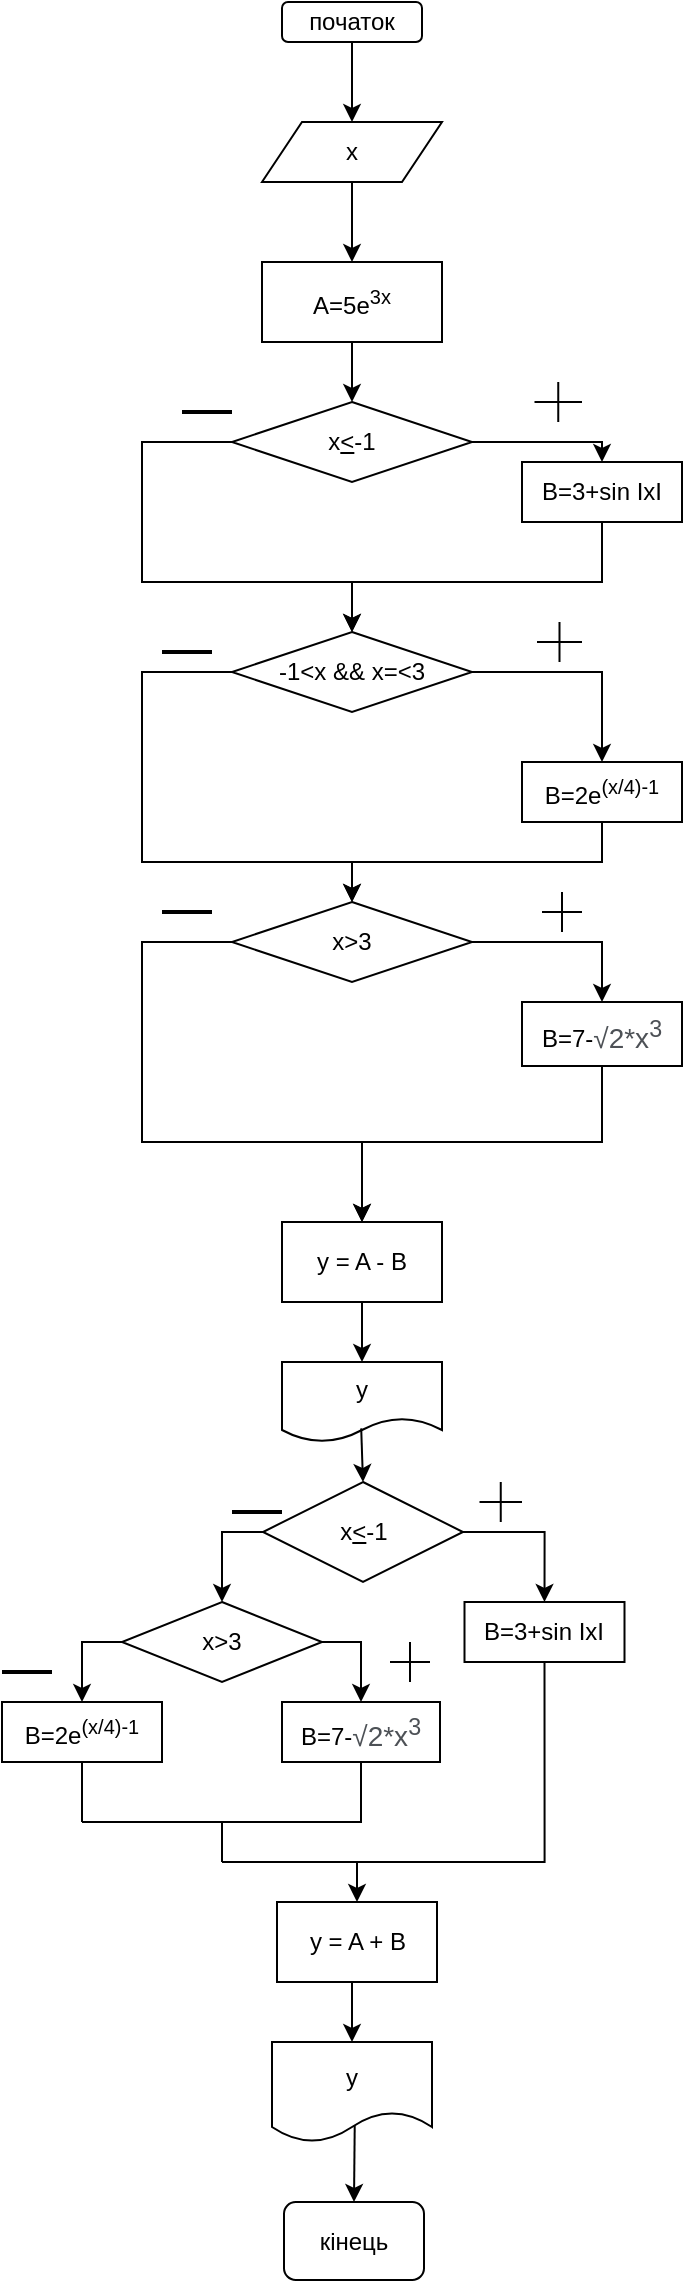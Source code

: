 <mxfile version="15.2.9" type="device"><diagram id="qMCU4damgh42iEu7iqrO" name="Page-1"><mxGraphModel dx="3327" dy="1827" grid="1" gridSize="10" guides="1" tooltips="1" connect="1" arrows="1" fold="1" page="1" pageScale="1" pageWidth="827" pageHeight="1169" math="0" shadow="0"><root><mxCell id="0"/><mxCell id="1" parent="0"/><mxCell id="b4Iz8ocWRpjJNe6TxWTs-83" value="початок" style="rounded=1;whiteSpace=wrap;html=1;" vertex="1" parent="1"><mxGeometry x="350" width="70" height="20" as="geometry"/></mxCell><mxCell id="b4Iz8ocWRpjJNe6TxWTs-84" style="edgeStyle=orthogonalEdgeStyle;rounded=0;orthogonalLoop=1;jettySize=auto;html=1;exitX=0.5;exitY=1;exitDx=0;exitDy=0;entryX=0.5;entryY=0;entryDx=0;entryDy=0;" edge="1" parent="1" source="b4Iz8ocWRpjJNe6TxWTs-85" target="b4Iz8ocWRpjJNe6TxWTs-86"><mxGeometry relative="1" as="geometry"><mxPoint x="385" y="130" as="targetPoint"/></mxGeometry></mxCell><mxCell id="b4Iz8ocWRpjJNe6TxWTs-85" value="x" style="shape=parallelogram;perimeter=parallelogramPerimeter;whiteSpace=wrap;html=1;fixedSize=1;" vertex="1" parent="1"><mxGeometry x="340" y="60" width="90" height="30" as="geometry"/></mxCell><mxCell id="b4Iz8ocWRpjJNe6TxWTs-86" value="А=5e&lt;sup&gt;3x&lt;/sup&gt;" style="rounded=0;whiteSpace=wrap;html=1;" vertex="1" parent="1"><mxGeometry x="340" y="130" width="90" height="40" as="geometry"/></mxCell><mxCell id="b4Iz8ocWRpjJNe6TxWTs-87" style="edgeStyle=orthogonalEdgeStyle;rounded=0;orthogonalLoop=1;jettySize=auto;html=1;exitX=1;exitY=0.5;exitDx=0;exitDy=0;entryX=0.5;entryY=0;entryDx=0;entryDy=0;" edge="1" parent="1" source="b4Iz8ocWRpjJNe6TxWTs-89" target="b4Iz8ocWRpjJNe6TxWTs-91"><mxGeometry relative="1" as="geometry"><mxPoint x="510" y="250" as="targetPoint"/><Array as="points"><mxPoint x="510" y="220"/></Array></mxGeometry></mxCell><mxCell id="b4Iz8ocWRpjJNe6TxWTs-88" style="edgeStyle=orthogonalEdgeStyle;rounded=0;orthogonalLoop=1;jettySize=auto;html=1;exitX=0;exitY=0.5;exitDx=0;exitDy=0;entryX=0.5;entryY=0;entryDx=0;entryDy=0;endArrow=classic;endFill=1;verticalAlign=middle;" edge="1" parent="1" source="b4Iz8ocWRpjJNe6TxWTs-89" target="b4Iz8ocWRpjJNe6TxWTs-94"><mxGeometry relative="1" as="geometry"><Array as="points"><mxPoint x="280" y="220"/><mxPoint x="280" y="290"/><mxPoint x="385" y="290"/></Array></mxGeometry></mxCell><mxCell id="b4Iz8ocWRpjJNe6TxWTs-89" value="x&lt;u&gt;&amp;lt;&lt;/u&gt;-1" style="rhombus;whiteSpace=wrap;html=1;" vertex="1" parent="1"><mxGeometry x="325" y="200" width="120" height="40" as="geometry"/></mxCell><mxCell id="b4Iz8ocWRpjJNe6TxWTs-90" style="edgeStyle=orthogonalEdgeStyle;rounded=0;orthogonalLoop=1;jettySize=auto;html=1;endArrow=classic;endFill=1;verticalAlign=middle;exitX=0.5;exitY=1;exitDx=0;exitDy=0;" edge="1" parent="1" source="b4Iz8ocWRpjJNe6TxWTs-91" target="b4Iz8ocWRpjJNe6TxWTs-94"><mxGeometry relative="1" as="geometry"><Array as="points"><mxPoint x="510" y="290"/><mxPoint x="385" y="290"/></Array><mxPoint x="530" y="270" as="sourcePoint"/></mxGeometry></mxCell><mxCell id="b4Iz8ocWRpjJNe6TxWTs-91" value="B=3+sin IxI" style="rounded=0;whiteSpace=wrap;html=1;" vertex="1" parent="1"><mxGeometry x="470" y="230" width="80" height="30" as="geometry"/></mxCell><mxCell id="b4Iz8ocWRpjJNe6TxWTs-92" style="edgeStyle=orthogonalEdgeStyle;rounded=0;orthogonalLoop=1;jettySize=auto;html=1;entryX=0.5;entryY=0;entryDx=0;entryDy=0;exitX=1;exitY=0.5;exitDx=0;exitDy=0;" edge="1" parent="1" source="b4Iz8ocWRpjJNe6TxWTs-94" target="b4Iz8ocWRpjJNe6TxWTs-96"><mxGeometry relative="1" as="geometry"><mxPoint x="450" y="320" as="sourcePoint"/></mxGeometry></mxCell><mxCell id="b4Iz8ocWRpjJNe6TxWTs-93" style="edgeStyle=orthogonalEdgeStyle;rounded=0;orthogonalLoop=1;jettySize=auto;html=1;exitX=0;exitY=0.5;exitDx=0;exitDy=0;entryX=0.5;entryY=0;entryDx=0;entryDy=0;endArrow=classic;endFill=1;verticalAlign=middle;" edge="1" parent="1" source="b4Iz8ocWRpjJNe6TxWTs-94" target="b4Iz8ocWRpjJNe6TxWTs-99"><mxGeometry relative="1" as="geometry"><Array as="points"><mxPoint x="280" y="335"/><mxPoint x="280" y="430"/><mxPoint x="385" y="430"/></Array></mxGeometry></mxCell><mxCell id="b4Iz8ocWRpjJNe6TxWTs-94" value="-1&amp;lt;x &amp;amp;&amp;amp; x=&amp;lt;3" style="rhombus;whiteSpace=wrap;html=1;" vertex="1" parent="1"><mxGeometry x="325" y="315" width="120" height="40" as="geometry"/></mxCell><mxCell id="b4Iz8ocWRpjJNe6TxWTs-95" style="edgeStyle=orthogonalEdgeStyle;rounded=0;orthogonalLoop=1;jettySize=auto;html=1;exitX=0.5;exitY=1;exitDx=0;exitDy=0;entryX=0.5;entryY=0;entryDx=0;entryDy=0;" edge="1" parent="1" source="b4Iz8ocWRpjJNe6TxWTs-96" target="b4Iz8ocWRpjJNe6TxWTs-99"><mxGeometry relative="1" as="geometry"/></mxCell><mxCell id="b4Iz8ocWRpjJNe6TxWTs-96" value="B=2e&lt;sup&gt;(x/4)-1&lt;/sup&gt;" style="rounded=0;whiteSpace=wrap;html=1;" vertex="1" parent="1"><mxGeometry x="470" y="380" width="80" height="30" as="geometry"/></mxCell><mxCell id="b4Iz8ocWRpjJNe6TxWTs-97" style="edgeStyle=orthogonalEdgeStyle;rounded=0;orthogonalLoop=1;jettySize=auto;html=1;exitX=1;exitY=0.5;exitDx=0;exitDy=0;entryX=0.5;entryY=0;entryDx=0;entryDy=0;" edge="1" parent="1" source="b4Iz8ocWRpjJNe6TxWTs-99" target="b4Iz8ocWRpjJNe6TxWTs-113"><mxGeometry relative="1" as="geometry"/></mxCell><mxCell id="b4Iz8ocWRpjJNe6TxWTs-98" style="edgeStyle=orthogonalEdgeStyle;rounded=0;orthogonalLoop=1;jettySize=auto;html=1;exitX=0;exitY=0.5;exitDx=0;exitDy=0;entryX=0.5;entryY=0;entryDx=0;entryDy=0;endArrow=classic;endFill=1;verticalAlign=middle;" edge="1" parent="1" source="b4Iz8ocWRpjJNe6TxWTs-99" target="b4Iz8ocWRpjJNe6TxWTs-100"><mxGeometry relative="1" as="geometry"><Array as="points"><mxPoint x="280" y="470"/><mxPoint x="280" y="570"/><mxPoint x="390" y="570"/></Array></mxGeometry></mxCell><mxCell id="b4Iz8ocWRpjJNe6TxWTs-99" value="x&amp;gt;3" style="rhombus;whiteSpace=wrap;html=1;" vertex="1" parent="1"><mxGeometry x="325" y="450" width="120" height="40" as="geometry"/></mxCell><mxCell id="b4Iz8ocWRpjJNe6TxWTs-100" value="y = A - B" style="rounded=0;whiteSpace=wrap;html=1;" vertex="1" parent="1"><mxGeometry x="350" y="610" width="80" height="40" as="geometry"/></mxCell><mxCell id="b4Iz8ocWRpjJNe6TxWTs-101" value="y" style="shape=document;whiteSpace=wrap;html=1;boundedLbl=1;" vertex="1" parent="1"><mxGeometry x="350" y="680" width="80" height="40" as="geometry"/></mxCell><mxCell id="b4Iz8ocWRpjJNe6TxWTs-102" style="edgeStyle=orthogonalEdgeStyle;rounded=0;orthogonalLoop=1;jettySize=auto;html=1;exitX=0;exitY=0.5;exitDx=0;exitDy=0;entryX=0.5;entryY=0;entryDx=0;entryDy=0;" edge="1" parent="1" source="b4Iz8ocWRpjJNe6TxWTs-125" target="b4Iz8ocWRpjJNe6TxWTs-109"><mxGeometry relative="1" as="geometry"><mxPoint x="320" y="800" as="targetPoint"/><mxPoint x="342.935" y="833.625" as="sourcePoint"/></mxGeometry></mxCell><mxCell id="b4Iz8ocWRpjJNe6TxWTs-103" style="edgeStyle=orthogonalEdgeStyle;rounded=0;orthogonalLoop=1;jettySize=auto;html=1;exitX=1;exitY=0.5;exitDx=0;exitDy=0;entryX=0.5;entryY=0;entryDx=0;entryDy=0;" edge="1" parent="1" source="b4Iz8ocWRpjJNe6TxWTs-125" target="b4Iz8ocWRpjJNe6TxWTs-106"><mxGeometry relative="1" as="geometry"><mxPoint x="480" y="800" as="targetPoint"/><mxPoint x="454.565" y="833.625" as="sourcePoint"/></mxGeometry></mxCell><mxCell id="b4Iz8ocWRpjJNe6TxWTs-104" style="edgeStyle=orthogonalEdgeStyle;rounded=0;orthogonalLoop=1;jettySize=auto;html=1;exitX=0.5;exitY=1;exitDx=0;exitDy=0;" edge="1" parent="1"><mxGeometry relative="1" as="geometry"><mxPoint x="280" y="1100" as="sourcePoint"/><mxPoint x="280" y="1100" as="targetPoint"/></mxGeometry></mxCell><mxCell id="b4Iz8ocWRpjJNe6TxWTs-105" style="edgeStyle=orthogonalEdgeStyle;rounded=0;orthogonalLoop=1;jettySize=auto;html=1;exitX=0.5;exitY=1;exitDx=0;exitDy=0;entryX=0.5;entryY=0;entryDx=0;entryDy=0;endArrow=classic;endFill=1;verticalAlign=middle;" edge="1" parent="1" source="b4Iz8ocWRpjJNe6TxWTs-106" target="b4Iz8ocWRpjJNe6TxWTs-120"><mxGeometry relative="1" as="geometry"><Array as="points"><mxPoint x="481" y="930"/><mxPoint x="387" y="930"/></Array></mxGeometry></mxCell><mxCell id="b4Iz8ocWRpjJNe6TxWTs-106" value="&lt;span&gt;B=3+sin IxI&lt;/span&gt;" style="rounded=0;whiteSpace=wrap;html=1;" vertex="1" parent="1"><mxGeometry x="441.25" y="800" width="80" height="30" as="geometry"/></mxCell><mxCell id="b4Iz8ocWRpjJNe6TxWTs-107" style="edgeStyle=orthogonalEdgeStyle;rounded=0;orthogonalLoop=1;jettySize=auto;html=1;exitX=0;exitY=0.5;exitDx=0;exitDy=0;entryX=0.5;entryY=0;entryDx=0;entryDy=0;" edge="1" parent="1" source="b4Iz8ocWRpjJNe6TxWTs-109" target="b4Iz8ocWRpjJNe6TxWTs-116"><mxGeometry relative="1" as="geometry"><mxPoint x="250" y="910" as="targetPoint"/></mxGeometry></mxCell><mxCell id="b4Iz8ocWRpjJNe6TxWTs-108" style="edgeStyle=orthogonalEdgeStyle;rounded=0;orthogonalLoop=1;jettySize=auto;html=1;exitX=1;exitY=0.5;exitDx=0;exitDy=0;entryX=0.5;entryY=0;entryDx=0;entryDy=0;" edge="1" parent="1" source="b4Iz8ocWRpjJNe6TxWTs-109" target="b4Iz8ocWRpjJNe6TxWTs-118"><mxGeometry relative="1" as="geometry"><mxPoint x="391" y="860" as="targetPoint"/></mxGeometry></mxCell><mxCell id="b4Iz8ocWRpjJNe6TxWTs-109" value="&lt;span&gt;x&amp;gt;3&lt;/span&gt;" style="rhombus;whiteSpace=wrap;html=1;rotation=0;" vertex="1" parent="1"><mxGeometry x="270" y="800" width="100" height="40" as="geometry"/></mxCell><mxCell id="b4Iz8ocWRpjJNe6TxWTs-110" value="" style="endArrow=classic;html=1;exitX=0.5;exitY=1;exitDx=0;exitDy=0;entryX=0.5;entryY=0;entryDx=0;entryDy=0;" edge="1" parent="1" source="b4Iz8ocWRpjJNe6TxWTs-83" target="b4Iz8ocWRpjJNe6TxWTs-85"><mxGeometry width="50" height="50" relative="1" as="geometry"><mxPoint x="420" y="50" as="sourcePoint"/><mxPoint x="400" y="50" as="targetPoint"/></mxGeometry></mxCell><mxCell id="b4Iz8ocWRpjJNe6TxWTs-111" value="" style="endArrow=classic;html=1;exitX=0.5;exitY=1;exitDx=0;exitDy=0;entryX=0.5;entryY=0;entryDx=0;entryDy=0;" edge="1" parent="1" source="b4Iz8ocWRpjJNe6TxWTs-86" target="b4Iz8ocWRpjJNe6TxWTs-89"><mxGeometry width="50" height="50" relative="1" as="geometry"><mxPoint x="360" y="220" as="sourcePoint"/><mxPoint x="400" y="190" as="targetPoint"/></mxGeometry></mxCell><mxCell id="b4Iz8ocWRpjJNe6TxWTs-112" style="edgeStyle=orthogonalEdgeStyle;rounded=0;orthogonalLoop=1;jettySize=auto;html=1;exitX=0.5;exitY=1;exitDx=0;exitDy=0;entryX=0.5;entryY=0;entryDx=0;entryDy=0;" edge="1" parent="1" source="b4Iz8ocWRpjJNe6TxWTs-113" target="b4Iz8ocWRpjJNe6TxWTs-100"><mxGeometry relative="1" as="geometry"><Array as="points"><mxPoint x="510" y="570"/><mxPoint x="390" y="570"/></Array></mxGeometry></mxCell><mxCell id="b4Iz8ocWRpjJNe6TxWTs-113" value="B=7-&lt;span style=&quot;color: rgb(77 , 81 , 86) ; font-family: &amp;#34;arial&amp;#34; , sans-serif ; font-size: 14px ; text-align: left ; background-color: rgb(255 , 255 , 255)&quot;&gt;√2*x&lt;sup&gt;3&lt;/sup&gt;&lt;/span&gt;" style="rounded=0;whiteSpace=wrap;html=1;" vertex="1" parent="1"><mxGeometry x="470" y="500" width="80" height="32" as="geometry"/></mxCell><mxCell id="b4Iz8ocWRpjJNe6TxWTs-114" value="" style="endArrow=classic;html=1;exitX=0.495;exitY=0.83;exitDx=0;exitDy=0;exitPerimeter=0;entryX=0.5;entryY=0;entryDx=0;entryDy=0;" edge="1" parent="1" source="b4Iz8ocWRpjJNe6TxWTs-101" target="b4Iz8ocWRpjJNe6TxWTs-125"><mxGeometry width="50" height="50" relative="1" as="geometry"><mxPoint x="400" y="790" as="sourcePoint"/><mxPoint x="400" y="808" as="targetPoint"/></mxGeometry></mxCell><mxCell id="b4Iz8ocWRpjJNe6TxWTs-115" style="edgeStyle=orthogonalEdgeStyle;rounded=0;orthogonalLoop=1;jettySize=auto;html=1;exitX=0.5;exitY=1;exitDx=0;exitDy=0;endArrow=none;endFill=0;verticalAlign=middle;" edge="1" parent="1" source="b4Iz8ocWRpjJNe6TxWTs-116"><mxGeometry relative="1" as="geometry"><mxPoint x="250" y="910" as="targetPoint"/></mxGeometry></mxCell><mxCell id="b4Iz8ocWRpjJNe6TxWTs-116" value="&lt;span&gt;B=2e&lt;/span&gt;&lt;sup&gt;(x/4)-1&lt;/sup&gt;" style="rounded=0;whiteSpace=wrap;html=1;" vertex="1" parent="1"><mxGeometry x="210" y="850" width="80" height="30" as="geometry"/></mxCell><mxCell id="b4Iz8ocWRpjJNe6TxWTs-117" style="edgeStyle=orthogonalEdgeStyle;rounded=0;orthogonalLoop=1;jettySize=auto;html=1;endArrow=none;endFill=0;verticalAlign=middle;entryX=0.5;entryY=1;entryDx=0;entryDy=0;" edge="1" parent="1" target="b4Iz8ocWRpjJNe6TxWTs-118"><mxGeometry relative="1" as="geometry"><mxPoint x="380" y="890" as="targetPoint"/><mxPoint x="380" y="910" as="sourcePoint"/></mxGeometry></mxCell><mxCell id="b4Iz8ocWRpjJNe6TxWTs-118" value="&lt;span&gt;B=7-&lt;/span&gt;&lt;span style=&quot;color: rgb(77 , 81 , 86) ; font-family: &amp;#34;arial&amp;#34; , sans-serif ; font-size: 14px ; text-align: left ; background-color: rgb(255 , 255 , 255)&quot;&gt;√2*x&lt;sup&gt;3&lt;/sup&gt;&lt;/span&gt;" style="rounded=0;whiteSpace=wrap;html=1;" vertex="1" parent="1"><mxGeometry x="350" y="850" width="79" height="30" as="geometry"/></mxCell><mxCell id="b4Iz8ocWRpjJNe6TxWTs-119" style="edgeStyle=orthogonalEdgeStyle;rounded=0;orthogonalLoop=1;jettySize=auto;html=1;exitX=0.5;exitY=1;exitDx=0;exitDy=0;entryX=0.5;entryY=0;entryDx=0;entryDy=0;" edge="1" parent="1" source="b4Iz8ocWRpjJNe6TxWTs-120" target="b4Iz8ocWRpjJNe6TxWTs-121"><mxGeometry relative="1" as="geometry"><mxPoint x="400" y="1060" as="targetPoint"/></mxGeometry></mxCell><mxCell id="b4Iz8ocWRpjJNe6TxWTs-120" value="y = A + B" style="rounded=0;whiteSpace=wrap;html=1;" vertex="1" parent="1"><mxGeometry x="347.5" y="950" width="80" height="40" as="geometry"/></mxCell><mxCell id="b4Iz8ocWRpjJNe6TxWTs-121" value="y" style="shape=document;whiteSpace=wrap;html=1;boundedLbl=1;" vertex="1" parent="1"><mxGeometry x="345" y="1020" width="80" height="50" as="geometry"/></mxCell><mxCell id="b4Iz8ocWRpjJNe6TxWTs-122" value="кінець" style="rounded=1;whiteSpace=wrap;html=1;" vertex="1" parent="1"><mxGeometry x="351" y="1100" width="70" height="39" as="geometry"/></mxCell><mxCell id="b4Iz8ocWRpjJNe6TxWTs-123" style="edgeStyle=orthogonalEdgeStyle;rounded=0;orthogonalLoop=1;jettySize=auto;html=1;exitX=0.5;exitY=1;exitDx=0;exitDy=0;" edge="1" parent="1" source="b4Iz8ocWRpjJNe6TxWTs-120" target="b4Iz8ocWRpjJNe6TxWTs-120"><mxGeometry relative="1" as="geometry"/></mxCell><mxCell id="b4Iz8ocWRpjJNe6TxWTs-124" value="" style="endArrow=classic;html=1;exitX=0.517;exitY=0.835;exitDx=0;exitDy=0;exitPerimeter=0;entryX=0.5;entryY=0;entryDx=0;entryDy=0;" edge="1" parent="1" source="b4Iz8ocWRpjJNe6TxWTs-121" target="b4Iz8ocWRpjJNe6TxWTs-122"><mxGeometry width="50" height="50" relative="1" as="geometry"><mxPoint x="280" y="1140" as="sourcePoint"/><mxPoint x="400" y="1130" as="targetPoint"/></mxGeometry></mxCell><mxCell id="b4Iz8ocWRpjJNe6TxWTs-125" value="&lt;span&gt;x&lt;/span&gt;&lt;u&gt;&amp;lt;&lt;/u&gt;&lt;span&gt;-1&lt;/span&gt;" style="rhombus;whiteSpace=wrap;html=1;" vertex="1" parent="1"><mxGeometry x="340.5" y="740" width="100" height="50" as="geometry"/></mxCell><mxCell id="b4Iz8ocWRpjJNe6TxWTs-126" value="" style="line;strokeWidth=2;html=1;" vertex="1" parent="1"><mxGeometry x="325" y="750" width="25" height="10" as="geometry"/></mxCell><mxCell id="b4Iz8ocWRpjJNe6TxWTs-127" value="" style="line;strokeWidth=2;html=1;" vertex="1" parent="1"><mxGeometry x="290" y="450" width="25" height="10" as="geometry"/></mxCell><mxCell id="b4Iz8ocWRpjJNe6TxWTs-128" value="" style="line;strokeWidth=2;html=1;" vertex="1" parent="1"><mxGeometry x="290" y="320" width="25" height="10" as="geometry"/></mxCell><mxCell id="b4Iz8ocWRpjJNe6TxWTs-129" value="" style="line;strokeWidth=2;html=1;" vertex="1" parent="1"><mxGeometry x="300" y="200" width="25" height="10" as="geometry"/></mxCell><mxCell id="b4Iz8ocWRpjJNe6TxWTs-130" value="" style="line;strokeWidth=2;html=1;" vertex="1" parent="1"><mxGeometry x="210" y="830" width="25" height="10" as="geometry"/></mxCell><mxCell id="b4Iz8ocWRpjJNe6TxWTs-131" value="" style="endArrow=classic;html=1;exitX=0.5;exitY=1;exitDx=0;exitDy=0;entryX=0.5;entryY=0;entryDx=0;entryDy=0;" edge="1" parent="1" source="b4Iz8ocWRpjJNe6TxWTs-100" target="b4Iz8ocWRpjJNe6TxWTs-101"><mxGeometry width="50" height="50" relative="1" as="geometry"><mxPoint x="390" y="730" as="sourcePoint"/><mxPoint x="440" y="680" as="targetPoint"/></mxGeometry></mxCell><mxCell id="b4Iz8ocWRpjJNe6TxWTs-132" value="" style="endArrow=none;html=1;verticalAlign=middle;" edge="1" parent="1"><mxGeometry width="50" height="50" relative="1" as="geometry"><mxPoint x="250" y="910" as="sourcePoint"/><mxPoint x="390" y="910" as="targetPoint"/></mxGeometry></mxCell><mxCell id="b4Iz8ocWRpjJNe6TxWTs-133" value="" style="endArrow=none;html=1;verticalAlign=middle;" edge="1" parent="1"><mxGeometry width="50" height="50" relative="1" as="geometry"><mxPoint x="320" y="930" as="sourcePoint"/><mxPoint x="320" y="910" as="targetPoint"/></mxGeometry></mxCell><mxCell id="b4Iz8ocWRpjJNe6TxWTs-134" value="" style="endArrow=none;html=1;verticalAlign=middle;" edge="1" parent="1"><mxGeometry width="50" height="50" relative="1" as="geometry"><mxPoint x="320" y="930" as="sourcePoint"/><mxPoint x="390" y="930" as="targetPoint"/></mxGeometry></mxCell><mxCell id="b4Iz8ocWRpjJNe6TxWTs-135" value="" style="shape=cross;whiteSpace=wrap;html=1;size=0;" vertex="1" parent="1"><mxGeometry x="477.5" y="310" width="22.5" height="20" as="geometry"/></mxCell><mxCell id="b4Iz8ocWRpjJNe6TxWTs-136" value="" style="shape=cross;whiteSpace=wrap;html=1;size=0;" vertex="1" parent="1"><mxGeometry x="476.25" y="190" width="23.75" height="20" as="geometry"/></mxCell><mxCell id="b4Iz8ocWRpjJNe6TxWTs-137" value="" style="shape=cross;whiteSpace=wrap;html=1;size=0;" vertex="1" parent="1"><mxGeometry x="480" y="445" width="20" height="20" as="geometry"/></mxCell><mxCell id="b4Iz8ocWRpjJNe6TxWTs-138" value="" style="shape=cross;whiteSpace=wrap;html=1;size=0;" vertex="1" parent="1"><mxGeometry x="448.75" y="740" width="21.25" height="20" as="geometry"/></mxCell><mxCell id="b4Iz8ocWRpjJNe6TxWTs-139" value="" style="shape=cross;whiteSpace=wrap;html=1;size=0;" vertex="1" parent="1"><mxGeometry x="404" y="820" width="20" height="20" as="geometry"/></mxCell></root></mxGraphModel></diagram></mxfile>